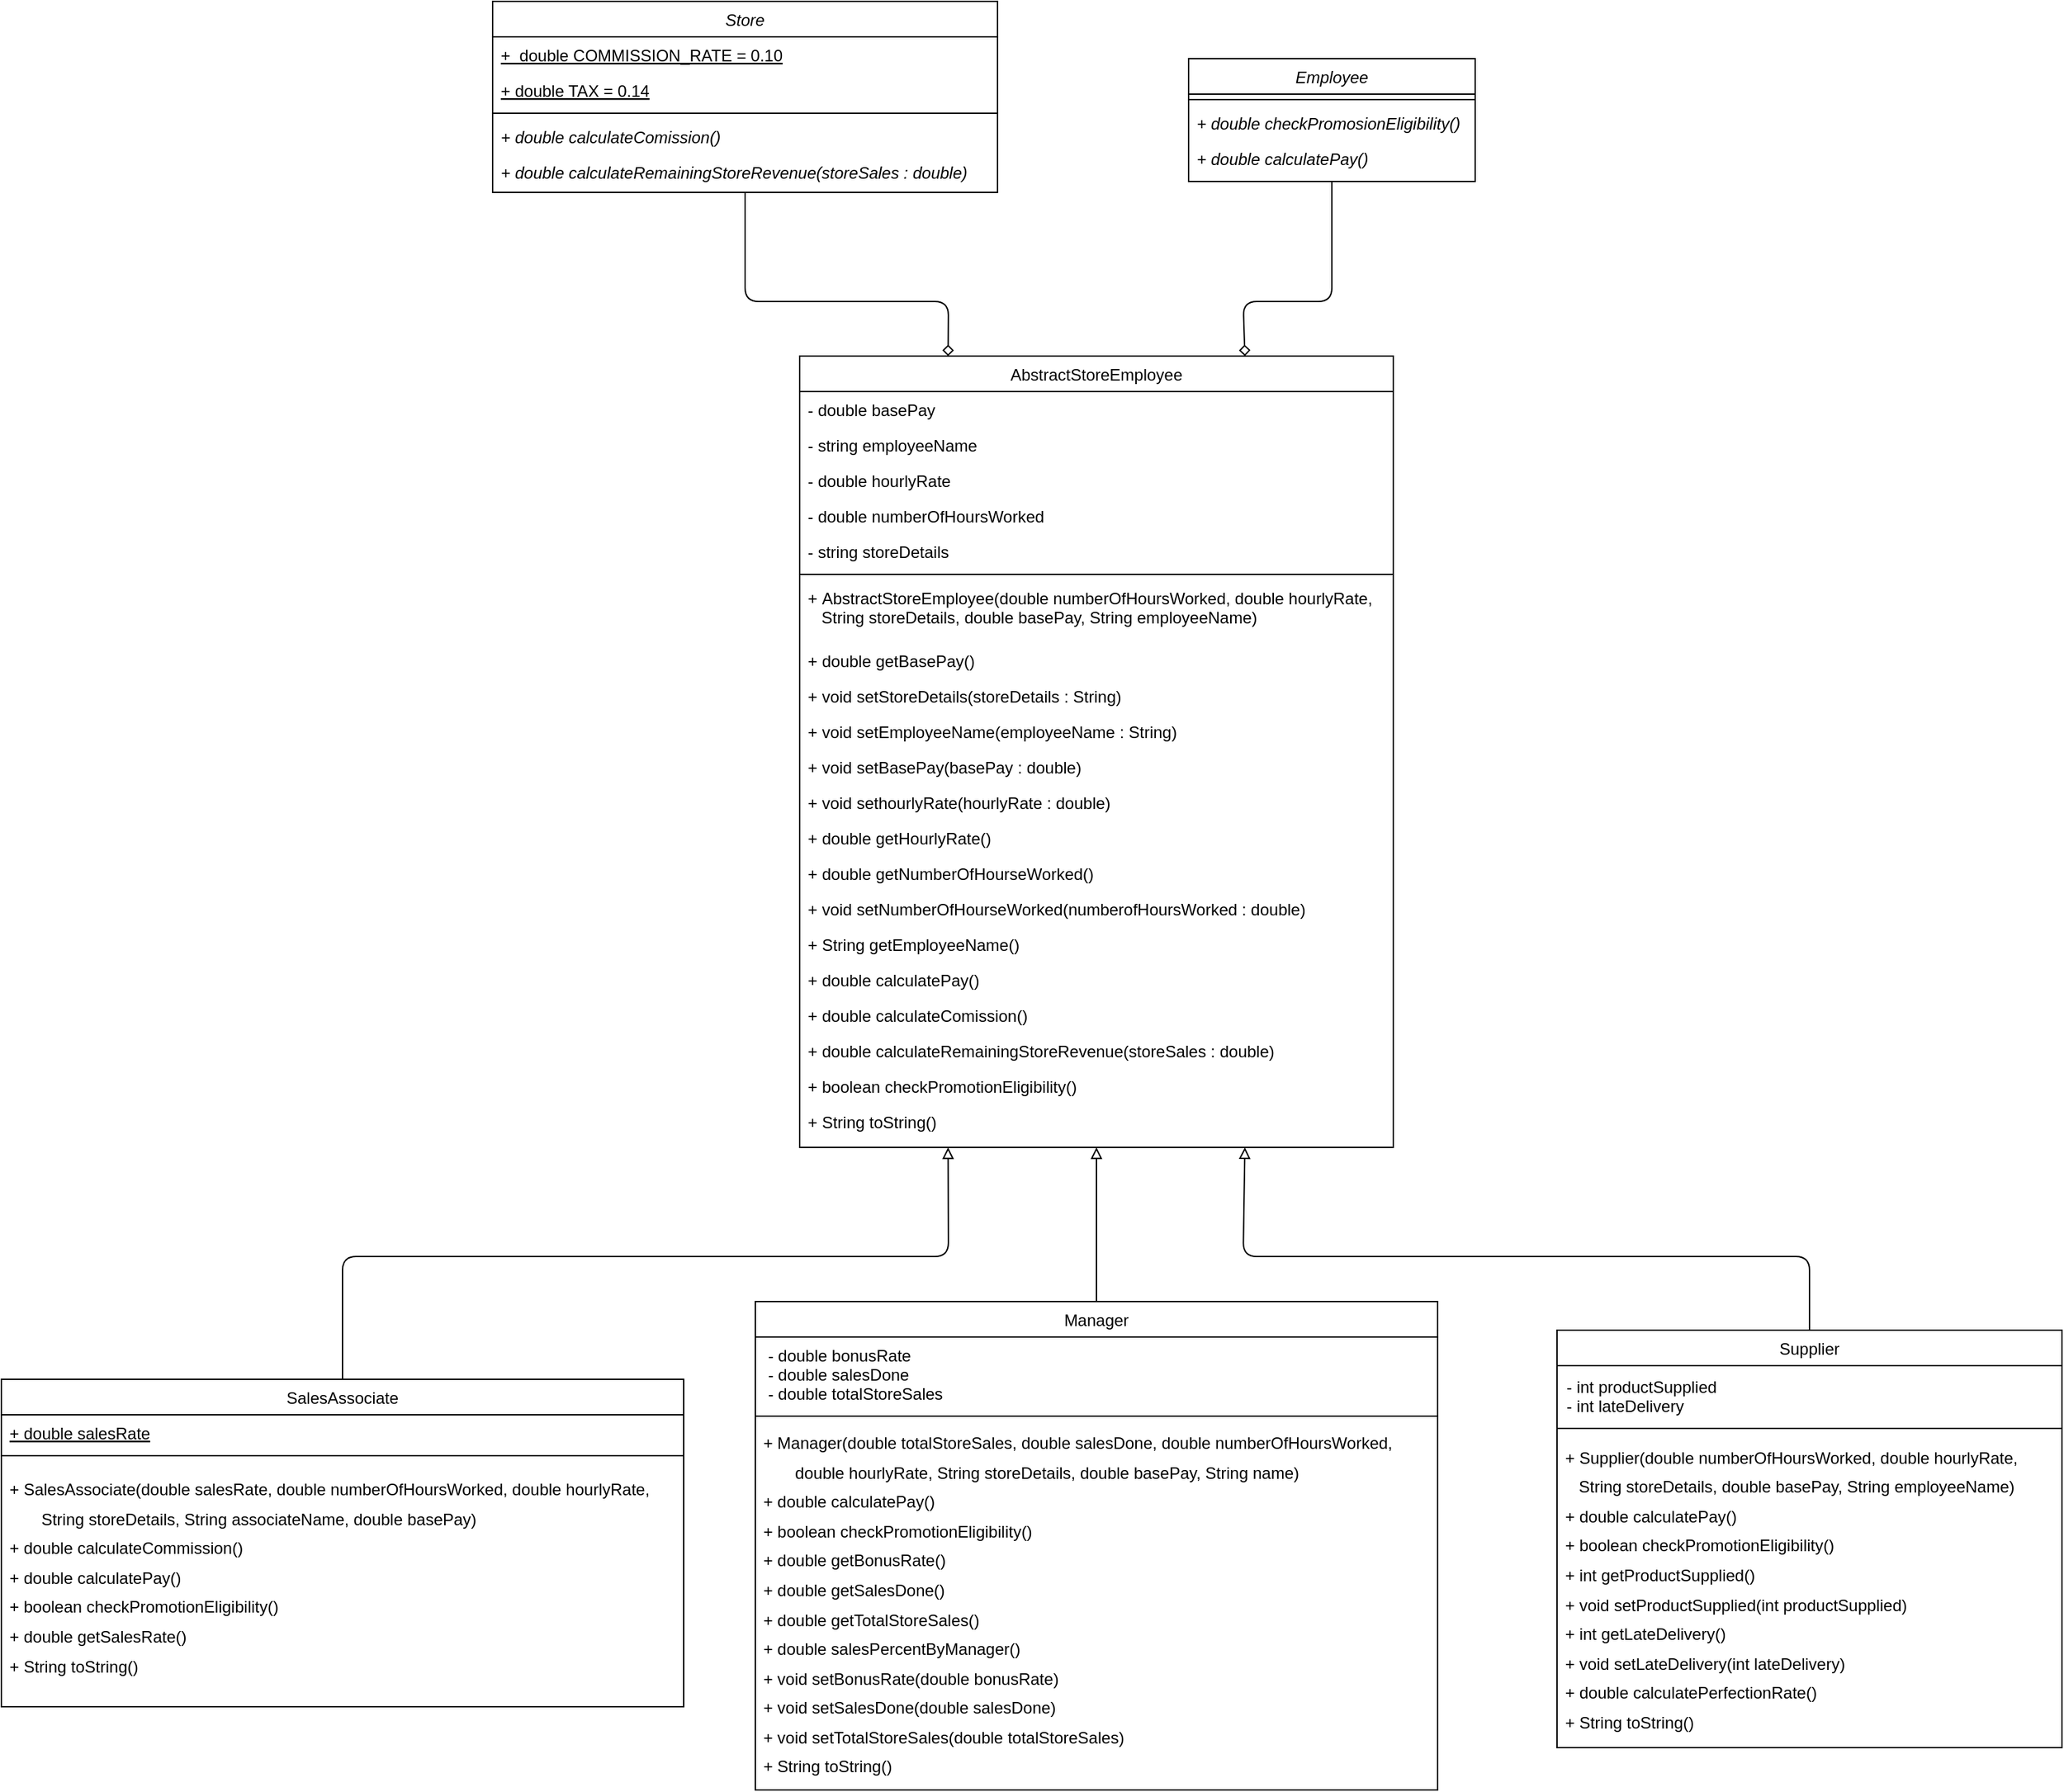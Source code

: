 <mxfile>
    <diagram id="fV45Wr1WfIK8YMZv6FQD" name="Page-1">
        <mxGraphModel dx="2741" dy="2407" grid="1" gridSize="10" guides="1" tooltips="1" connect="1" arrows="1" fold="1" page="1" pageScale="1" pageWidth="850" pageHeight="1100" math="0" shadow="0">
            <root>
                <mxCell id="0"/>
                <mxCell id="1" parent="0"/>
                <mxCell id="50" style="edgeStyle=none;html=1;exitX=0.5;exitY=1;exitDx=0;exitDy=0;entryX=0.25;entryY=0;entryDx=0;entryDy=0;strokeWidth=1;endArrow=diamond;endFill=0;" parent="1" source="2" target="40" edge="1">
                    <mxGeometry relative="1" as="geometry">
                        <Array as="points">
                            <mxPoint x="245" y="-420"/>
                            <mxPoint x="394" y="-420"/>
                        </Array>
                    </mxGeometry>
                </mxCell>
                <mxCell id="2" value="Store" style="swimlane;fontStyle=2;align=center;verticalAlign=top;childLayout=stackLayout;horizontal=1;startSize=26;horizontalStack=0;resizeParent=1;resizeLast=0;collapsible=1;marginBottom=0;rounded=0;shadow=0;strokeWidth=1;" parent="1" vertex="1">
                    <mxGeometry x="60" y="-640" width="370" height="140" as="geometry">
                        <mxRectangle x="230" y="140" width="160" height="26" as="alternateBounds"/>
                    </mxGeometry>
                </mxCell>
                <mxCell id="3" value="+  double COMMISSION_RATE = 0.10" style="text;align=left;verticalAlign=top;spacingLeft=4;spacingRight=4;overflow=hidden;rotatable=0;points=[[0,0.5],[1,0.5]];portConstraint=eastwest;fontStyle=4" parent="2" vertex="1">
                    <mxGeometry y="26" width="370" height="26" as="geometry"/>
                </mxCell>
                <mxCell id="4" value="+ double TAX = 0.14" style="text;align=left;verticalAlign=top;spacingLeft=4;spacingRight=4;overflow=hidden;rotatable=0;points=[[0,0.5],[1,0.5]];portConstraint=eastwest;rounded=0;shadow=0;html=0;fontStyle=4" parent="2" vertex="1">
                    <mxGeometry y="52" width="370" height="26" as="geometry"/>
                </mxCell>
                <mxCell id="6" value="" style="line;html=1;strokeWidth=1;align=left;verticalAlign=middle;spacingTop=-1;spacingLeft=3;spacingRight=3;rotatable=0;labelPosition=right;points=[];portConstraint=eastwest;" parent="2" vertex="1">
                    <mxGeometry y="78" width="370" height="8" as="geometry"/>
                </mxCell>
                <mxCell id="7" value="+ double calculateComission()" style="text;align=left;verticalAlign=top;spacingLeft=4;spacingRight=4;overflow=hidden;rotatable=0;points=[[0,0.5],[1,0.5]];portConstraint=eastwest;fontStyle=2" parent="2" vertex="1">
                    <mxGeometry y="86" width="370" height="26" as="geometry"/>
                </mxCell>
                <mxCell id="39" value="+ double calculateRemainingStoreRevenue(storeSales : double)" style="text;align=left;verticalAlign=top;spacingLeft=4;spacingRight=4;overflow=hidden;rotatable=0;points=[[0,0.5],[1,0.5]];portConstraint=eastwest;fontStyle=2" parent="2" vertex="1">
                    <mxGeometry y="112" width="370" height="26" as="geometry"/>
                </mxCell>
                <mxCell id="94" style="edgeStyle=none;html=1;exitX=0.5;exitY=0;exitDx=0;exitDy=0;entryX=0.25;entryY=1;entryDx=0;entryDy=0;strokeWidth=1;fontSize=12;endArrow=block;endFill=0;" parent="1" source="8" target="40" edge="1">
                    <mxGeometry relative="1" as="geometry">
                        <Array as="points">
                            <mxPoint x="-50" y="280"/>
                            <mxPoint x="394" y="280"/>
                        </Array>
                    </mxGeometry>
                </mxCell>
                <mxCell id="8" value="SalesAssociate" style="swimlane;fontStyle=0;align=center;verticalAlign=top;childLayout=stackLayout;horizontal=1;startSize=26;horizontalStack=0;resizeParent=1;resizeLast=0;collapsible=1;marginBottom=0;rounded=0;shadow=0;strokeWidth=1;" parent="1" vertex="1">
                    <mxGeometry x="-300" y="370" width="500" height="240" as="geometry">
                        <mxRectangle x="130" y="380" width="160" height="26" as="alternateBounds"/>
                    </mxGeometry>
                </mxCell>
                <mxCell id="9" value="+ double salesRate" style="text;align=left;verticalAlign=top;spacingLeft=4;spacingRight=4;overflow=hidden;rotatable=0;points=[[0,0.5],[1,0.5]];portConstraint=eastwest;fontStyle=4" parent="8" vertex="1">
                    <mxGeometry y="26" width="500" height="26" as="geometry"/>
                </mxCell>
                <mxCell id="11" value="" style="line;html=1;strokeWidth=1;align=left;verticalAlign=middle;spacingTop=-1;spacingLeft=3;spacingRight=3;rotatable=0;labelPosition=right;points=[];portConstraint=eastwest;" parent="8" vertex="1">
                    <mxGeometry y="52" width="500" height="8" as="geometry"/>
                </mxCell>
                <mxCell id="13" value="&lt;p style=&quot;line-height: 180%;&quot;&gt;+ SalesAssociate(double salesRate, double numberOfHoursWorked, double hourlyRate,&lt;br&gt;&amp;nbsp; &amp;nbsp; &amp;nbsp; &amp;nbsp;String storeDetails, String associateName, double basePay)&lt;br&gt;+ double calculateCommission()&lt;br&gt;+ double calculatePay()&lt;br&gt;+ boolean checkPromotionEligibility()&lt;br&gt;+ double getSalesRate()&lt;br&gt;+ String toString()&lt;br&gt;&lt;/p&gt;" style="text;align=left;verticalAlign=top;spacingLeft=4;spacingRight=4;overflow=hidden;rotatable=0;points=[[0,0.5],[1,0.5]];portConstraint=eastwest;html=1;spacingTop=-8;" parent="8" vertex="1">
                    <mxGeometry y="60" width="500" height="170" as="geometry"/>
                </mxCell>
                <mxCell id="93" style="edgeStyle=none;html=1;exitX=0.5;exitY=0;exitDx=0;exitDy=0;entryX=0.5;entryY=1;entryDx=0;entryDy=0;strokeWidth=1;fontSize=12;endArrow=block;endFill=0;" parent="1" source="15" target="40" edge="1">
                    <mxGeometry relative="1" as="geometry"/>
                </mxCell>
                <mxCell id="15" value="Manager" style="swimlane;fontStyle=0;align=center;verticalAlign=top;childLayout=stackLayout;horizontal=1;startSize=26;horizontalStack=0;resizeParent=1;resizeLast=0;collapsible=1;marginBottom=0;rounded=0;shadow=0;strokeWidth=1;" parent="1" vertex="1">
                    <mxGeometry x="252.5" y="313" width="500" height="358" as="geometry">
                        <mxRectangle x="340" y="380" width="170" height="26" as="alternateBounds"/>
                    </mxGeometry>
                </mxCell>
                <mxCell id="16" value=" - double bonusRate&#10; - double salesDone&#10; - double totalStoreSales" style="text;align=left;verticalAlign=top;spacingLeft=4;spacingRight=4;overflow=hidden;rotatable=0;points=[[0,0.5],[1,0.5]];portConstraint=eastwest;" parent="15" vertex="1">
                    <mxGeometry y="26" width="500" height="54" as="geometry"/>
                </mxCell>
                <mxCell id="17" value="" style="line;html=1;strokeWidth=1;align=left;verticalAlign=middle;spacingTop=-1;spacingLeft=3;spacingRight=3;rotatable=0;labelPosition=right;points=[];portConstraint=eastwest;" parent="15" vertex="1">
                    <mxGeometry y="80" width="500" height="8" as="geometry"/>
                </mxCell>
                <mxCell id="92" value="&lt;div style=&quot;font-size: 12px; line-height: 180%;&quot;&gt;&amp;nbsp;+ Manager(double totalStoreSales, double salesDone, double numberOfHoursWorked,&lt;/div&gt;&lt;div style=&quot;font-size: 12px; line-height: 180%;&quot;&gt;&amp;nbsp; &amp;nbsp; &amp;nbsp; &amp;nbsp; double hourlyRate, String storeDetails, double basePay, String name)&lt;/div&gt;&lt;div style=&quot;font-size: 12px; line-height: 180%;&quot;&gt;&amp;nbsp;+ double calculatePay()&lt;/div&gt;&lt;div style=&quot;font-size: 12px; line-height: 180%;&quot;&gt;&amp;nbsp;+ boolean checkPromotionEligibility()&lt;/div&gt;&lt;div style=&quot;font-size: 12px; line-height: 180%;&quot;&gt;&amp;nbsp;+ double getBonusRate()&lt;/div&gt;&lt;div style=&quot;font-size: 12px; line-height: 180%;&quot;&gt;&amp;nbsp;+ double getSalesDone()&lt;/div&gt;&lt;div style=&quot;font-size: 12px; line-height: 180%;&quot;&gt;&amp;nbsp;+ double getTotalStoreSales()&lt;/div&gt;&lt;div style=&quot;font-size: 12px; line-height: 180%;&quot;&gt;&amp;nbsp;+ double salesPercentByManager()&lt;/div&gt;&lt;div style=&quot;font-size: 12px; line-height: 180%;&quot;&gt;&amp;nbsp;+ void setBonusRate(double bonusRate)&lt;/div&gt;&lt;div style=&quot;font-size: 12px; line-height: 180%;&quot;&gt;&amp;nbsp;+ void setSalesDone(double salesDone)&lt;/div&gt;&lt;div style=&quot;font-size: 12px; line-height: 180%;&quot;&gt;&amp;nbsp;+ void setTotalStoreSales(double totalStoreSales)&lt;/div&gt;&lt;div style=&quot;font-size: 12px; line-height: 180%;&quot;&gt;&amp;nbsp;+ String toString()&lt;/div&gt;" style="text;html=1;align=left;verticalAlign=middle;resizable=0;points=[];autosize=1;strokeColor=none;fillColor=none;fontSize=12;spacingTop=0;spacing=2;" parent="15" vertex="1">
                    <mxGeometry y="88" width="500" height="270" as="geometry"/>
                </mxCell>
                <mxCell id="95" style="edgeStyle=none;html=1;exitX=0.5;exitY=0;exitDx=0;exitDy=0;entryX=0.75;entryY=1;entryDx=0;entryDy=0;endArrow=block;endFill=0;" edge="1" parent="1" source="19" target="40">
                    <mxGeometry relative="1" as="geometry">
                        <Array as="points">
                            <mxPoint x="1025" y="280"/>
                            <mxPoint x="610" y="280"/>
                        </Array>
                    </mxGeometry>
                </mxCell>
                <mxCell id="19" value="Supplier" style="swimlane;fontStyle=0;align=center;verticalAlign=top;childLayout=stackLayout;horizontal=1;startSize=26;horizontalStack=0;resizeParent=1;resizeLast=0;collapsible=1;marginBottom=0;rounded=0;shadow=0;strokeWidth=1;" parent="1" vertex="1">
                    <mxGeometry x="840" y="334" width="370" height="306" as="geometry">
                        <mxRectangle x="550" y="140" width="160" height="26" as="alternateBounds"/>
                    </mxGeometry>
                </mxCell>
                <mxCell id="20" value="- int productSupplied&#10;- int lateDelivery" style="text;align=left;verticalAlign=top;spacingLeft=4;spacingRight=4;overflow=hidden;rotatable=0;points=[[0,0.5],[1,0.5]];portConstraint=eastwest;spacing=3;spacingTop=1;" parent="19" vertex="1">
                    <mxGeometry y="26" width="370" height="42" as="geometry"/>
                </mxCell>
                <mxCell id="25" value="" style="line;html=1;strokeWidth=1;align=left;verticalAlign=middle;spacingTop=-1;spacingLeft=3;spacingRight=3;rotatable=0;labelPosition=right;points=[];portConstraint=eastwest;" parent="19" vertex="1">
                    <mxGeometry y="68" width="370" height="8" as="geometry"/>
                </mxCell>
                <mxCell id="97" value="&lt;div style=&quot;font-size: 12px; line-height: 180%;&quot;&gt;+ Supplier(double numberOfHoursWorked, double hourlyRate,&lt;br style=&quot;padding: 0px; margin: 0px;&quot;&gt;&amp;nbsp;&amp;nbsp;&amp;nbsp;String storeDetails, double basePay, String employeeName)&lt;br style=&quot;padding: 0px; margin: 0px;&quot;&gt;+ double calculatePay()&lt;br style=&quot;padding: 0px; margin: 0px;&quot;&gt;+ boolean checkPromotionEligibility()&lt;br style=&quot;padding: 0px; margin: 0px;&quot;&gt;+ int getProductSupplied()&lt;br style=&quot;padding: 0px; margin: 0px;&quot;&gt;+ void setProductSupplied(int productSupplied)&lt;br style=&quot;padding: 0px; margin: 0px;&quot;&gt;+ int getLateDelivery()&lt;br style=&quot;padding: 0px; margin: 0px;&quot;&gt;+ void setLateDelivery(int lateDelivery)&lt;br style=&quot;padding: 0px; margin: 0px;&quot;&gt;+ double calculatePerfectionRate()&lt;br style=&quot;padding: 0px; margin: 0px;&quot;&gt;+ String toString()&lt;br&gt;&lt;/div&gt;" style="text;html=1;align=left;verticalAlign=middle;resizable=0;points=[];autosize=1;strokeColor=none;fillColor=none;fontSize=12;spacingTop=0;spacing=2;spacingLeft=4;" vertex="1" parent="19">
                    <mxGeometry y="76" width="370" height="230" as="geometry"/>
                </mxCell>
                <mxCell id="90" style="edgeStyle=none;html=1;exitX=0.5;exitY=1;exitDx=0;exitDy=0;entryX=0.75;entryY=0;entryDx=0;entryDy=0;strokeWidth=1;endArrow=diamond;endFill=0;" parent="1" source="32" target="40" edge="1">
                    <mxGeometry relative="1" as="geometry">
                        <Array as="points">
                            <mxPoint x="675" y="-420"/>
                            <mxPoint x="610" y="-420"/>
                        </Array>
                    </mxGeometry>
                </mxCell>
                <mxCell id="32" value="Employee" style="swimlane;fontStyle=2;align=center;verticalAlign=top;childLayout=stackLayout;horizontal=1;startSize=26;horizontalStack=0;resizeParent=1;resizeLast=0;collapsible=1;marginBottom=0;rounded=0;shadow=0;strokeWidth=1;" parent="1" vertex="1">
                    <mxGeometry x="570" y="-598" width="210" height="90" as="geometry">
                        <mxRectangle x="230" y="140" width="160" height="26" as="alternateBounds"/>
                    </mxGeometry>
                </mxCell>
                <mxCell id="36" value="" style="line;html=1;strokeWidth=1;align=left;verticalAlign=middle;spacingTop=-1;spacingLeft=3;spacingRight=3;rotatable=0;labelPosition=right;points=[];portConstraint=eastwest;" parent="32" vertex="1">
                    <mxGeometry y="26" width="210" height="8" as="geometry"/>
                </mxCell>
                <mxCell id="37" value="+ double checkPromosionEligibility()" style="text;align=left;verticalAlign=top;spacingLeft=4;spacingRight=4;overflow=hidden;rotatable=0;points=[[0,0.5],[1,0.5]];portConstraint=eastwest;fontStyle=2" parent="32" vertex="1">
                    <mxGeometry y="34" width="210" height="26" as="geometry"/>
                </mxCell>
                <mxCell id="38" value="+ double calculatePay()" style="text;align=left;verticalAlign=top;spacingLeft=4;spacingRight=4;overflow=hidden;rotatable=0;points=[[0,0.5],[1,0.5]];portConstraint=eastwest;fontStyle=2" parent="32" vertex="1">
                    <mxGeometry y="60" width="210" height="26" as="geometry"/>
                </mxCell>
                <mxCell id="40" value="AbstractStoreEmployee" style="swimlane;fontStyle=0;align=center;verticalAlign=top;childLayout=stackLayout;horizontal=1;startSize=26;horizontalStack=0;resizeParent=1;resizeLast=0;collapsible=1;marginBottom=0;rounded=0;shadow=0;strokeWidth=1;" parent="1" vertex="1">
                    <mxGeometry x="285" y="-380" width="435" height="580" as="geometry">
                        <mxRectangle x="550" y="140" width="160" height="26" as="alternateBounds"/>
                    </mxGeometry>
                </mxCell>
                <mxCell id="41" value="- double basePay" style="text;align=left;verticalAlign=top;spacingLeft=4;spacingRight=4;overflow=hidden;rotatable=0;points=[[0,0.5],[1,0.5]];portConstraint=eastwest;" parent="40" vertex="1">
                    <mxGeometry y="26" width="435" height="26" as="geometry"/>
                </mxCell>
                <mxCell id="42" value="- string employeeName" style="text;align=left;verticalAlign=top;spacingLeft=4;spacingRight=4;overflow=hidden;rotatable=0;points=[[0,0.5],[1,0.5]];portConstraint=eastwest;rounded=0;shadow=0;html=0;" parent="40" vertex="1">
                    <mxGeometry y="52" width="435" height="26" as="geometry"/>
                </mxCell>
                <mxCell id="43" value="- double hourlyRate" style="text;align=left;verticalAlign=top;spacingLeft=4;spacingRight=4;overflow=hidden;rotatable=0;points=[[0,0.5],[1,0.5]];portConstraint=eastwest;rounded=0;shadow=0;html=0;" parent="40" vertex="1">
                    <mxGeometry y="78" width="435" height="26" as="geometry"/>
                </mxCell>
                <mxCell id="44" value="- double numberOfHoursWorked" style="text;align=left;verticalAlign=top;spacingLeft=4;spacingRight=4;overflow=hidden;rotatable=0;points=[[0,0.5],[1,0.5]];portConstraint=eastwest;rounded=0;shadow=0;html=0;" parent="40" vertex="1">
                    <mxGeometry y="104" width="435" height="26" as="geometry"/>
                </mxCell>
                <mxCell id="45" value="- string storeDetails" style="text;align=left;verticalAlign=top;spacingLeft=4;spacingRight=4;overflow=hidden;rotatable=0;points=[[0,0.5],[1,0.5]];portConstraint=eastwest;rounded=0;shadow=0;html=0;" parent="40" vertex="1">
                    <mxGeometry y="130" width="435" height="26" as="geometry"/>
                </mxCell>
                <mxCell id="46" value="" style="line;html=1;strokeWidth=1;align=left;verticalAlign=middle;spacingTop=-1;spacingLeft=3;spacingRight=3;rotatable=0;labelPosition=right;points=[];portConstraint=eastwest;" parent="40" vertex="1">
                    <mxGeometry y="156" width="435" height="8" as="geometry"/>
                </mxCell>
                <mxCell id="73" value="+ AbstractStoreEmployee(double numberOfHoursWorked, double hourlyRate, &#10;   String storeDetails, double basePay, String employeeName)" style="text;align=left;verticalAlign=top;spacingLeft=4;spacingRight=4;overflow=hidden;rotatable=0;points=[[0,0.5],[1,0.5]];portConstraint=eastwest;" parent="40" vertex="1">
                    <mxGeometry y="164" width="435" height="46" as="geometry"/>
                </mxCell>
                <mxCell id="89" value="+ double getBasePay()" style="text;align=left;verticalAlign=top;spacingLeft=4;spacingRight=4;overflow=hidden;rotatable=0;points=[[0,0.5],[1,0.5]];portConstraint=eastwest;" parent="40" vertex="1">
                    <mxGeometry y="210" width="435" height="26" as="geometry"/>
                </mxCell>
                <mxCell id="88" value="+ void setStoreDetails(storeDetails : String)" style="text;align=left;verticalAlign=top;spacingLeft=4;spacingRight=4;overflow=hidden;rotatable=0;points=[[0,0.5],[1,0.5]];portConstraint=eastwest;" parent="40" vertex="1">
                    <mxGeometry y="236" width="435" height="26" as="geometry"/>
                </mxCell>
                <mxCell id="87" value="+ void setEmployeeName(employeeName : String)" style="text;align=left;verticalAlign=top;spacingLeft=4;spacingRight=4;overflow=hidden;rotatable=0;points=[[0,0.5],[1,0.5]];portConstraint=eastwest;" parent="40" vertex="1">
                    <mxGeometry y="262" width="435" height="26" as="geometry"/>
                </mxCell>
                <mxCell id="86" value="+ void setBasePay(basePay : double)" style="text;align=left;verticalAlign=top;spacingLeft=4;spacingRight=4;overflow=hidden;rotatable=0;points=[[0,0.5],[1,0.5]];portConstraint=eastwest;" parent="40" vertex="1">
                    <mxGeometry y="288" width="435" height="26" as="geometry"/>
                </mxCell>
                <mxCell id="85" value="+ void sethourlyRate(hourlyRate : double)" style="text;align=left;verticalAlign=top;spacingLeft=4;spacingRight=4;overflow=hidden;rotatable=0;points=[[0,0.5],[1,0.5]];portConstraint=eastwest;" parent="40" vertex="1">
                    <mxGeometry y="314" width="435" height="26" as="geometry"/>
                </mxCell>
                <mxCell id="84" value="+ double getHourlyRate()" style="text;align=left;verticalAlign=top;spacingLeft=4;spacingRight=4;overflow=hidden;rotatable=0;points=[[0,0.5],[1,0.5]];portConstraint=eastwest;" parent="40" vertex="1">
                    <mxGeometry y="340" width="435" height="26" as="geometry"/>
                </mxCell>
                <mxCell id="83" value="+ double getNumberOfHourseWorked()" style="text;align=left;verticalAlign=top;spacingLeft=4;spacingRight=4;overflow=hidden;rotatable=0;points=[[0,0.5],[1,0.5]];portConstraint=eastwest;" parent="40" vertex="1">
                    <mxGeometry y="366" width="435" height="26" as="geometry"/>
                </mxCell>
                <mxCell id="82" value="+ void setNumberOfHourseWorked(numberofHoursWorked : double)" style="text;align=left;verticalAlign=top;spacingLeft=4;spacingRight=4;overflow=hidden;rotatable=0;points=[[0,0.5],[1,0.5]];portConstraint=eastwest;" parent="40" vertex="1">
                    <mxGeometry y="392" width="435" height="26" as="geometry"/>
                </mxCell>
                <mxCell id="81" value="+ String getEmployeeName()" style="text;align=left;verticalAlign=top;spacingLeft=4;spacingRight=4;overflow=hidden;rotatable=0;points=[[0,0.5],[1,0.5]];portConstraint=eastwest;" parent="40" vertex="1">
                    <mxGeometry y="418" width="435" height="26" as="geometry"/>
                </mxCell>
                <mxCell id="80" value="+ double calculatePay()" style="text;align=left;verticalAlign=top;spacingLeft=4;spacingRight=4;overflow=hidden;rotatable=0;points=[[0,0.5],[1,0.5]];portConstraint=eastwest;" parent="40" vertex="1">
                    <mxGeometry y="444" width="435" height="26" as="geometry"/>
                </mxCell>
                <mxCell id="79" value="+ double calculateComission()" style="text;align=left;verticalAlign=top;spacingLeft=4;spacingRight=4;overflow=hidden;rotatable=0;points=[[0,0.5],[1,0.5]];portConstraint=eastwest;" parent="40" vertex="1">
                    <mxGeometry y="470" width="435" height="26" as="geometry"/>
                </mxCell>
                <mxCell id="78" value="+ double calculateRemainingStoreRevenue(storeSales : double)" style="text;align=left;verticalAlign=top;spacingLeft=4;spacingRight=4;overflow=hidden;rotatable=0;points=[[0,0.5],[1,0.5]];portConstraint=eastwest;" parent="40" vertex="1">
                    <mxGeometry y="496" width="435" height="26" as="geometry"/>
                </mxCell>
                <mxCell id="77" value="+ boolean checkPromotionEligibility() " style="text;align=left;verticalAlign=top;spacingLeft=4;spacingRight=4;overflow=hidden;rotatable=0;points=[[0,0.5],[1,0.5]];portConstraint=eastwest;" parent="40" vertex="1">
                    <mxGeometry y="522" width="435" height="26" as="geometry"/>
                </mxCell>
                <mxCell id="76" value="+ String toString()" style="text;align=left;verticalAlign=top;spacingLeft=4;spacingRight=4;overflow=hidden;rotatable=0;points=[[0,0.5],[1,0.5]];portConstraint=eastwest;" parent="40" vertex="1">
                    <mxGeometry y="548" width="435" height="26" as="geometry"/>
                </mxCell>
            </root>
        </mxGraphModel>
    </diagram>
</mxfile>